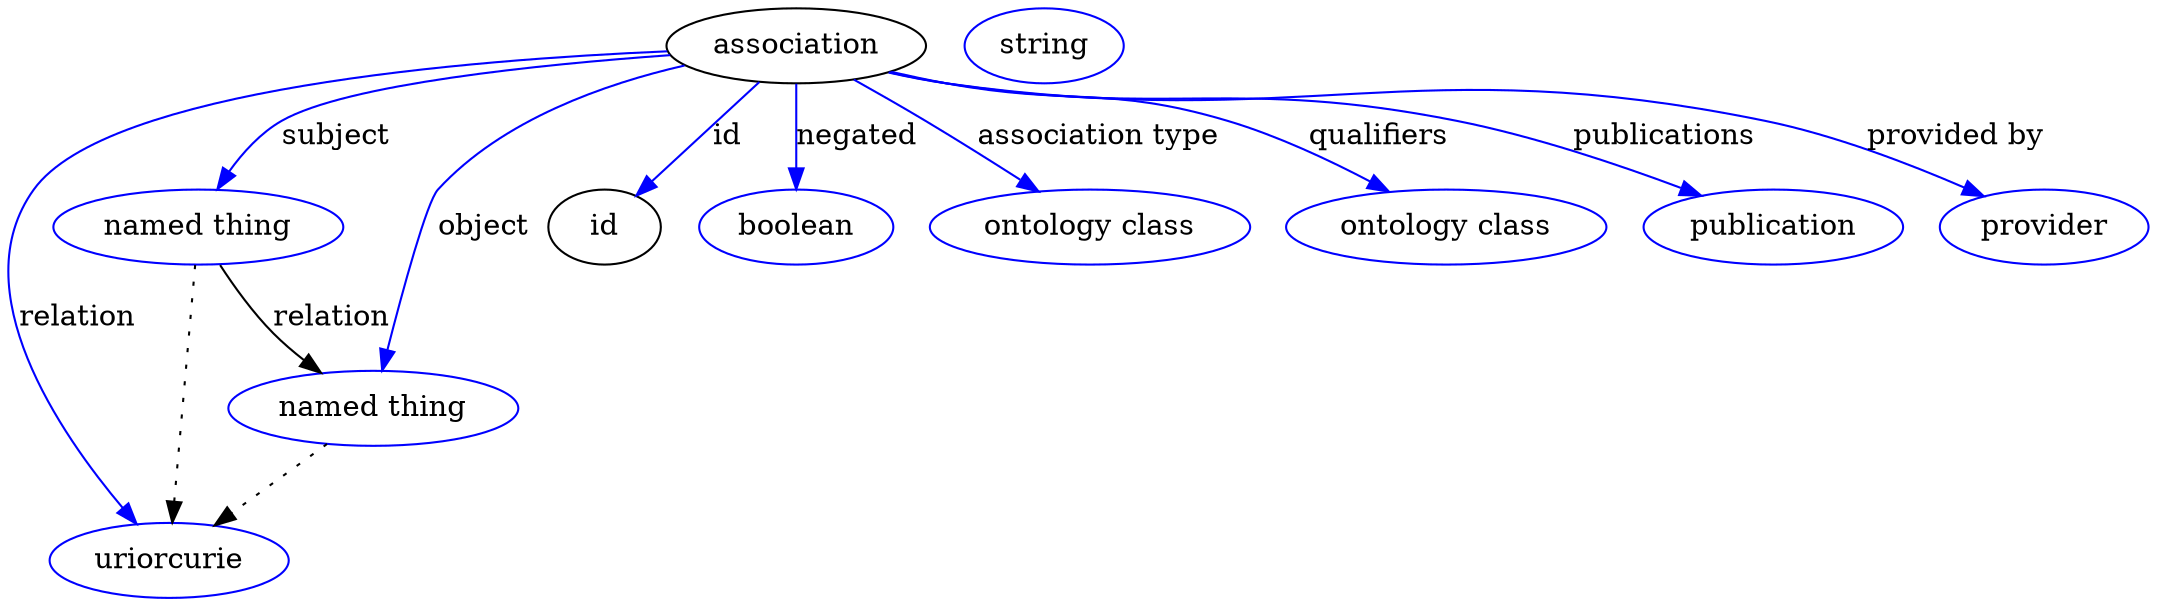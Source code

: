 digraph {
	graph [bb="0,0,866.81,283"];
	node [label="\N"];
	association	[height=0.5,
		label=association,
		pos="329.51,265",
		width=1.3902];
	subject	[color=blue,
		height=0.5,
		label="named thing",
		pos="76.512,178",
		width=1.5346];
	association -> subject	[color=blue,
		label=subject,
		lp="134.01,221.5",
		pos="e,85.07,196.14 280.9,260.28 226.32,255.38 141.82,245.41 114.51,229 104.74,223.13 96.609,213.71 90.411,204.62",
		style=solid];
	relation	[color=blue,
		height=0.5,
		label=uriorcurie,
		pos="63.512,18",
		width=1.2638];
	association -> relation	[color=blue,
		label=relation,
		lp="24.512,134.5",
		pos="e,50.449,35.304 280.24,261.41 198.79,255.92 42.089,239.79 12.512,196 -19.75,148.24 18.691,80.001 44.273,43.788",
		style=solid];
	object	[color=blue,
		height=0.5,
		label="named thing",
		pos="146.51,91",
		width=1.5346];
	association -> object	[color=blue,
		label=object,
		lp="193.51,178",
		pos="e,150.62,109.15 286.93,255.5 252.44,246.45 205.06,228.76 176.51,196 171.37,190.1 160.22,147.86 153.06,119.06",
		style=solid];
	id	[height=0.5,
		pos="246.51,178",
		width=0.75];
	association -> id	[color=blue,
		label=id,
		lp="299.01,221.5",
		pos="e,260.8,193.64 313.51,247.61 300.51,234.3 282.07,215.41 267.82,200.82",
		style=solid];
	negated	[color=blue,
		height=0.5,
		label=boolean,
		pos="329.51,178",
		width=1.0652];
	association -> negated	[color=blue,
		label=negated,
		lp="351.01,221.5",
		pos="e,329.51,196.18 329.51,246.8 329.51,235.16 329.51,219.55 329.51,206.24",
		style=solid];
	"association type"	[color=blue,
		height=0.5,
		label="ontology class",
		pos="447.51,178",
		width=1.7151];
	association -> "association type"	[color=blue,
		label="association type",
		lp="440.51,221.5",
		pos="e,425.5,194.85 350.88,248.61 369.44,235.24 396.53,215.72 417.31,200.75",
		style=solid];
	qualifiers	[color=blue,
		height=0.5,
		label="ontology class",
		pos="588.51,178",
		width=1.7151];
	association -> qualifiers	[color=blue,
		label=qualifiers,
		lp="549.01,221.5",
		pos="e,562.66,194.51 366.5,252.72 373.76,250.68 381.35,248.67 388.51,247 432.49,236.73 445.66,243.24 488.51,229 511.15,221.48 535.1,209.65 \
553.88,199.39",
		style=solid];
	publications	[color=blue,
		height=0.5,
		label=publication,
		pos="718.51,178",
		width=1.3902];
	association -> publications	[color=blue,
		label=publications,
		lp="664.01,221.5",
		pos="e,688.03,192.38 365.76,252.41 373.23,250.35 381.08,248.41 388.51,247 471.85,231.19 495.71,247.41 578.51,229 613.22,221.28 651.11,\
207.39 678.71,196.21",
		style=solid];
	"provided by"	[color=blue,
		height=0.5,
		label=provider,
		pos="826.51,178",
		width=1.1193];
	association -> "provided by"	[color=blue,
		label="provided by",
		lp="779.51,221.5",
		pos="e,800.96,192.07 365.41,252.28 372.97,250.2 380.95,248.29 388.51,247 525.87,223.56 565.5,259.27 701.51,229 733.13,221.96 767.16,207.89 \
791.71,196.46",
		style=solid];
	subject -> relation	[pos="e,64.926,36.188 75.096,159.79 72.849,132.48 68.448,78.994 65.765,46.38",
		style=dotted];
	subject -> object	[label=relation,
		lp="132.51,134.5",
		pos="e,129.16,108.17 87.168,160.26 93.771,150.28 102.66,137.55 111.51,127 114.73,123.17 118.29,119.27 121.87,115.54"];
	object -> relation	[pos="e,81.701,34.559 127.68,73.889 116.38,64.223 101.84,51.791 89.468,41.203",
		style=dotted];
	association_id	[color=blue,
		height=0.5,
		label=string,
		pos="428.51,265",
		width=0.84854];
}
